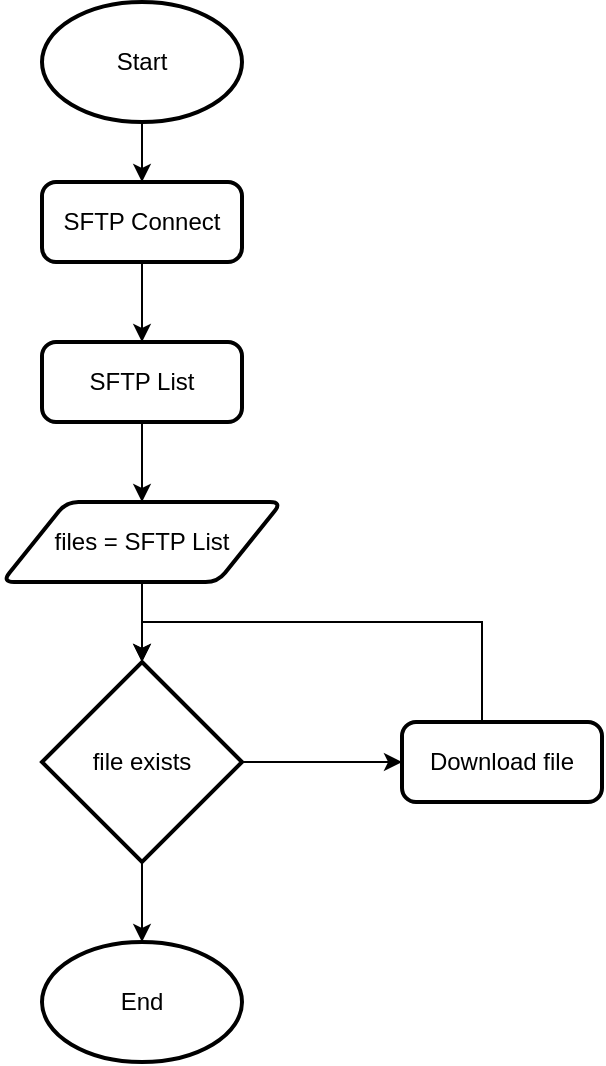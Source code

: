 <mxfile version="21.6.8" type="github">
  <diagram name="Page-1" id="qJ1EviywXT2YNXSHyelQ">
    <mxGraphModel dx="592" dy="686" grid="1" gridSize="10" guides="1" tooltips="1" connect="1" arrows="1" fold="1" page="1" pageScale="1" pageWidth="4000" pageHeight="4000" math="0" shadow="0">
      <root>
        <mxCell id="0" />
        <mxCell id="1" parent="0" />
        <mxCell id="6i1OHVoLNh_Sow2SZ-JK-9" style="edgeStyle=orthogonalEdgeStyle;rounded=0;orthogonalLoop=1;jettySize=auto;html=1;exitX=0.5;exitY=1;exitDx=0;exitDy=0;exitPerimeter=0;entryX=0.5;entryY=0;entryDx=0;entryDy=0;" edge="1" parent="1" source="6i1OHVoLNh_Sow2SZ-JK-1" target="6i1OHVoLNh_Sow2SZ-JK-4">
          <mxGeometry relative="1" as="geometry" />
        </mxCell>
        <mxCell id="6i1OHVoLNh_Sow2SZ-JK-1" value="Start" style="strokeWidth=2;html=1;shape=mxgraph.flowchart.start_1;whiteSpace=wrap;" vertex="1" parent="1">
          <mxGeometry x="440" y="70" width="100" height="60" as="geometry" />
        </mxCell>
        <mxCell id="6i1OHVoLNh_Sow2SZ-JK-10" style="edgeStyle=orthogonalEdgeStyle;rounded=0;orthogonalLoop=1;jettySize=auto;html=1;exitX=0.5;exitY=1;exitDx=0;exitDy=0;entryX=0.5;entryY=0;entryDx=0;entryDy=0;" edge="1" parent="1" source="6i1OHVoLNh_Sow2SZ-JK-4" target="6i1OHVoLNh_Sow2SZ-JK-6">
          <mxGeometry relative="1" as="geometry" />
        </mxCell>
        <mxCell id="6i1OHVoLNh_Sow2SZ-JK-4" value="SFTP Connect" style="rounded=1;whiteSpace=wrap;html=1;absoluteArcSize=1;arcSize=14;strokeWidth=2;" vertex="1" parent="1">
          <mxGeometry x="440" y="160" width="100" height="40" as="geometry" />
        </mxCell>
        <mxCell id="6i1OHVoLNh_Sow2SZ-JK-11" style="edgeStyle=orthogonalEdgeStyle;rounded=0;orthogonalLoop=1;jettySize=auto;html=1;exitX=0.5;exitY=1;exitDx=0;exitDy=0;entryX=0.5;entryY=0;entryDx=0;entryDy=0;" edge="1" parent="1" source="6i1OHVoLNh_Sow2SZ-JK-6" target="6i1OHVoLNh_Sow2SZ-JK-7">
          <mxGeometry relative="1" as="geometry" />
        </mxCell>
        <mxCell id="6i1OHVoLNh_Sow2SZ-JK-6" value="SFTP List" style="rounded=1;whiteSpace=wrap;html=1;absoluteArcSize=1;arcSize=14;strokeWidth=2;" vertex="1" parent="1">
          <mxGeometry x="440" y="240" width="100" height="40" as="geometry" />
        </mxCell>
        <mxCell id="6i1OHVoLNh_Sow2SZ-JK-12" style="edgeStyle=orthogonalEdgeStyle;rounded=0;orthogonalLoop=1;jettySize=auto;html=1;exitX=0.5;exitY=1;exitDx=0;exitDy=0;entryX=0.5;entryY=0;entryDx=0;entryDy=0;entryPerimeter=0;" edge="1" parent="1" source="6i1OHVoLNh_Sow2SZ-JK-7" target="6i1OHVoLNh_Sow2SZ-JK-8">
          <mxGeometry relative="1" as="geometry" />
        </mxCell>
        <mxCell id="6i1OHVoLNh_Sow2SZ-JK-7" value="files = SFTP List" style="shape=parallelogram;html=1;strokeWidth=2;perimeter=parallelogramPerimeter;whiteSpace=wrap;rounded=1;arcSize=12;size=0.23;" vertex="1" parent="1">
          <mxGeometry x="420" y="320" width="140" height="40" as="geometry" />
        </mxCell>
        <mxCell id="6i1OHVoLNh_Sow2SZ-JK-17" style="edgeStyle=orthogonalEdgeStyle;rounded=0;orthogonalLoop=1;jettySize=auto;html=1;exitX=1;exitY=0.5;exitDx=0;exitDy=0;exitPerimeter=0;entryX=0;entryY=0.5;entryDx=0;entryDy=0;" edge="1" parent="1" source="6i1OHVoLNh_Sow2SZ-JK-8" target="6i1OHVoLNh_Sow2SZ-JK-14">
          <mxGeometry relative="1" as="geometry" />
        </mxCell>
        <mxCell id="6i1OHVoLNh_Sow2SZ-JK-25" style="edgeStyle=orthogonalEdgeStyle;rounded=0;orthogonalLoop=1;jettySize=auto;html=1;exitX=0.5;exitY=1;exitDx=0;exitDy=0;exitPerimeter=0;" edge="1" parent="1" source="6i1OHVoLNh_Sow2SZ-JK-8">
          <mxGeometry relative="1" as="geometry">
            <mxPoint x="490" y="540" as="targetPoint" />
          </mxGeometry>
        </mxCell>
        <mxCell id="6i1OHVoLNh_Sow2SZ-JK-8" value="file exists" style="strokeWidth=2;html=1;shape=mxgraph.flowchart.decision;whiteSpace=wrap;" vertex="1" parent="1">
          <mxGeometry x="440" y="400" width="100" height="100" as="geometry" />
        </mxCell>
        <mxCell id="6i1OHVoLNh_Sow2SZ-JK-20" style="edgeStyle=orthogonalEdgeStyle;rounded=0;orthogonalLoop=1;jettySize=auto;html=1;entryX=0.5;entryY=0;entryDx=0;entryDy=0;entryPerimeter=0;" edge="1" parent="1" source="6i1OHVoLNh_Sow2SZ-JK-14" target="6i1OHVoLNh_Sow2SZ-JK-8">
          <mxGeometry relative="1" as="geometry">
            <Array as="points">
              <mxPoint x="660" y="380" />
              <mxPoint x="490" y="380" />
            </Array>
          </mxGeometry>
        </mxCell>
        <mxCell id="6i1OHVoLNh_Sow2SZ-JK-14" value="Download file" style="rounded=1;whiteSpace=wrap;html=1;absoluteArcSize=1;arcSize=14;strokeWidth=2;" vertex="1" parent="1">
          <mxGeometry x="620" y="430" width="100" height="40" as="geometry" />
        </mxCell>
        <mxCell id="6i1OHVoLNh_Sow2SZ-JK-26" value="End" style="strokeWidth=2;html=1;shape=mxgraph.flowchart.start_1;whiteSpace=wrap;" vertex="1" parent="1">
          <mxGeometry x="440" y="540" width="100" height="60" as="geometry" />
        </mxCell>
      </root>
    </mxGraphModel>
  </diagram>
</mxfile>
